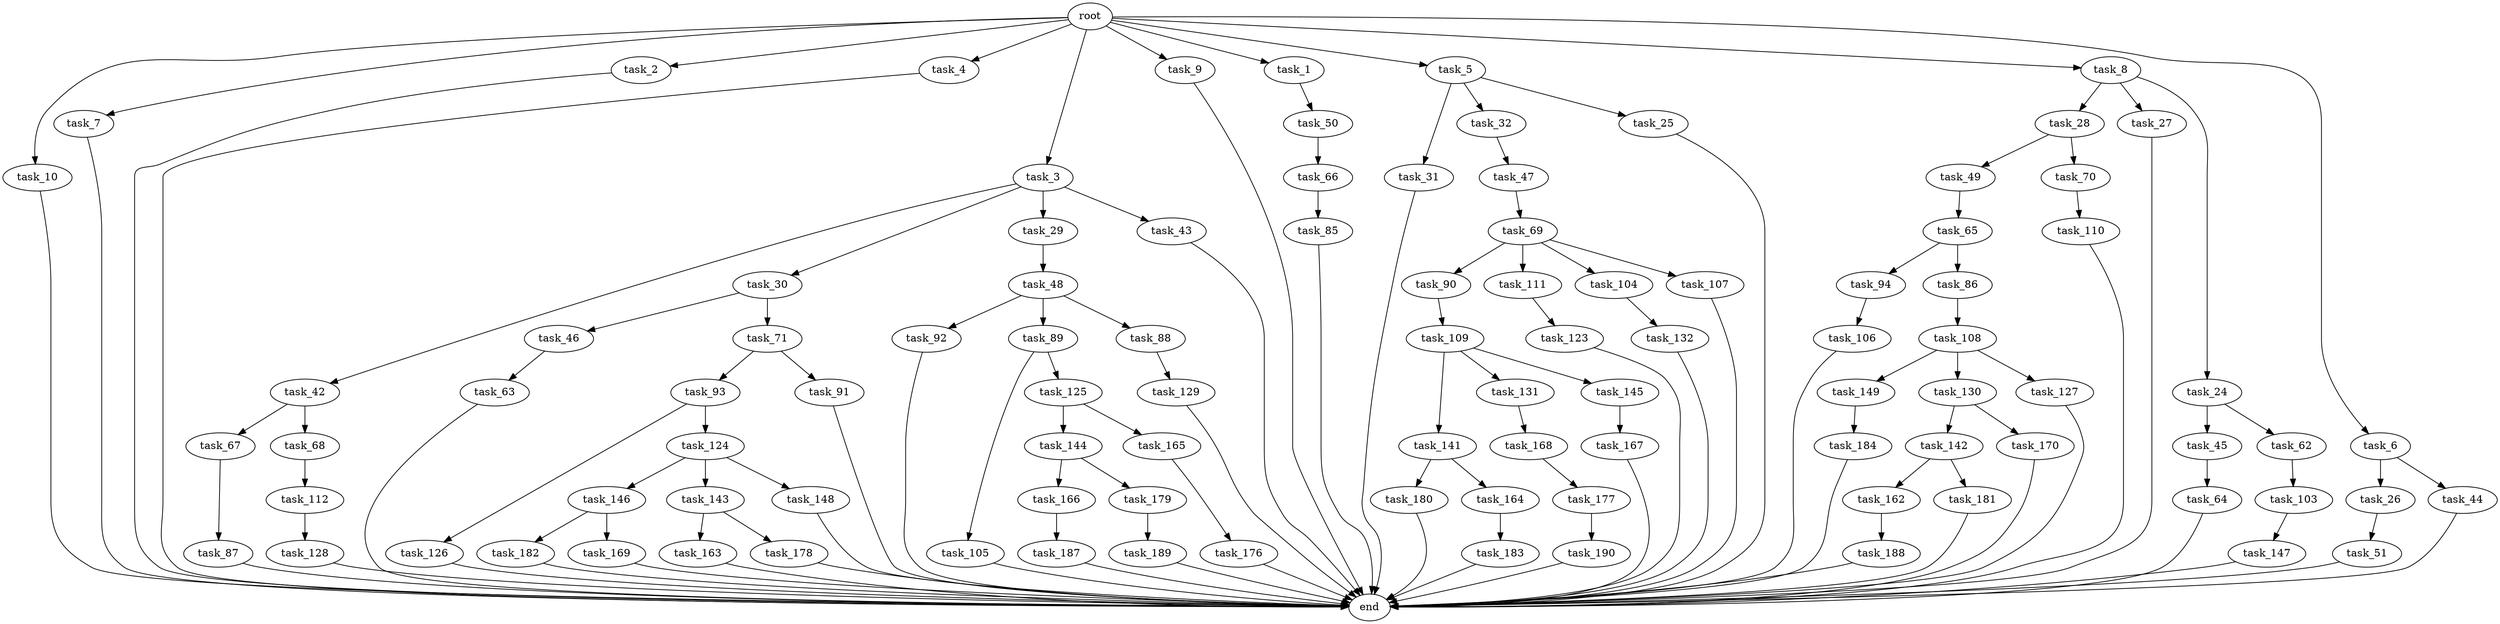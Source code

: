 digraph G {
  task_65 [size="841813590.016000"];
  task_176 [size="1717986918.400000"];
  task_142 [size="154618822.656000"];
  task_162 [size="154618822.656000"];
  task_149 [size="68719476.736000"];
  task_105 [size="154618822.656000"];
  task_182 [size="154618822.656000"];
  task_166 [size="1717986918.400000"];
  task_45 [size="154618822.656000"];
  task_163 [size="1717986918.400000"];
  task_144 [size="1717986918.400000"];
  task_46 [size="274877906.944000"];
  task_179 [size="1717986918.400000"];
  task_177 [size="429496729.600000"];
  task_170 [size="154618822.656000"];
  task_10 [size="2.048000"];
  task_93 [size="429496729.600000"];
  task_28 [size="1099511627.776000"];
  task_50 [size="1717986918.400000"];
  task_71 [size="274877906.944000"];
  task_62 [size="154618822.656000"];
  task_49 [size="274877906.944000"];
  task_146 [size="154618822.656000"];
  task_90 [size="274877906.944000"];
  task_180 [size="274877906.944000"];
  task_27 [size="1099511627.776000"];
  task_168 [size="154618822.656000"];
  task_147 [size="1717986918.400000"];
  task_190 [size="1391569403.904000"];
  task_111 [size="274877906.944000"];
  task_164 [size="274877906.944000"];
  task_126 [size="274877906.944000"];
  task_7 [size="2.048000"];
  task_2 [size="2.048000"];
  task_108 [size="274877906.944000"];
  task_112 [size="841813590.016000"];
  task_42 [size="1391569403.904000"];
  task_109 [size="841813590.016000"];
  task_30 [size="1391569403.904000"];
  task_31 [size="618475290.624000"];
  task_169 [size="154618822.656000"];
  task_110 [size="1099511627.776000"];
  task_104 [size="274877906.944000"];
  task_4 [size="2.048000"];
  task_48 [size="841813590.016000"];
  task_141 [size="841813590.016000"];
  task_85 [size="618475290.624000"];
  task_94 [size="841813590.016000"];
  task_92 [size="274877906.944000"];
  task_129 [size="274877906.944000"];
  task_103 [size="1391569403.904000"];
  task_181 [size="154618822.656000"];
  task_91 [size="429496729.600000"];
  task_106 [size="1099511627.776000"];
  task_89 [size="274877906.944000"];
  task_24 [size="1099511627.776000"];
  task_3 [size="2.048000"];
  task_9 [size="2.048000"];
  task_32 [size="618475290.624000"];
  task_130 [size="68719476.736000"];
  task_143 [size="154618822.656000"];
  task_25 [size="618475290.624000"];
  task_148 [size="154618822.656000"];
  task_86 [size="841813590.016000"];
  task_189 [size="618475290.624000"];
  task_1 [size="2.048000"];
  task_107 [size="274877906.944000"];
  task_26 [size="1391569403.904000"];
  task_69 [size="154618822.656000"];
  task_167 [size="274877906.944000"];
  task_5 [size="2.048000"];
  task_88 [size="274877906.944000"];
  end [size="0.000000"];
  task_8 [size="2.048000"];
  task_87 [size="429496729.600000"];
  task_64 [size="429496729.600000"];
  task_63 [size="1099511627.776000"];
  task_183 [size="274877906.944000"];
  task_131 [size="841813590.016000"];
  task_132 [size="618475290.624000"];
  task_127 [size="68719476.736000"];
  task_29 [size="1391569403.904000"];
  task_145 [size="841813590.016000"];
  task_178 [size="1717986918.400000"];
  root [size="0.000000"];
  task_187 [size="1717986918.400000"];
  task_47 [size="1717986918.400000"];
  task_123 [size="68719476.736000"];
  task_184 [size="1717986918.400000"];
  task_128 [size="154618822.656000"];
  task_44 [size="1391569403.904000"];
  task_6 [size="2.048000"];
  task_70 [size="274877906.944000"];
  task_67 [size="68719476.736000"];
  task_43 [size="1391569403.904000"];
  task_188 [size="1717986918.400000"];
  task_165 [size="1717986918.400000"];
  task_51 [size="274877906.944000"];
  task_125 [size="154618822.656000"];
  task_124 [size="274877906.944000"];
  task_68 [size="68719476.736000"];
  task_66 [size="1391569403.904000"];

  task_65 -> task_86 [size="411041792.000000"];
  task_65 -> task_94 [size="411041792.000000"];
  task_176 -> end [size="1.000000"];
  task_142 -> task_181 [size="75497472.000000"];
  task_142 -> task_162 [size="75497472.000000"];
  task_162 -> task_188 [size="838860800.000000"];
  task_149 -> task_184 [size="838860800.000000"];
  task_105 -> end [size="1.000000"];
  task_182 -> end [size="1.000000"];
  task_166 -> task_187 [size="838860800.000000"];
  task_45 -> task_64 [size="209715200.000000"];
  task_163 -> end [size="1.000000"];
  task_144 -> task_166 [size="838860800.000000"];
  task_144 -> task_179 [size="838860800.000000"];
  task_46 -> task_63 [size="536870912.000000"];
  task_179 -> task_189 [size="301989888.000000"];
  task_177 -> task_190 [size="679477248.000000"];
  task_170 -> end [size="1.000000"];
  task_10 -> end [size="1.000000"];
  task_93 -> task_124 [size="134217728.000000"];
  task_93 -> task_126 [size="134217728.000000"];
  task_28 -> task_70 [size="134217728.000000"];
  task_28 -> task_49 [size="134217728.000000"];
  task_50 -> task_66 [size="679477248.000000"];
  task_71 -> task_91 [size="209715200.000000"];
  task_71 -> task_93 [size="209715200.000000"];
  task_62 -> task_103 [size="679477248.000000"];
  task_49 -> task_65 [size="411041792.000000"];
  task_146 -> task_169 [size="75497472.000000"];
  task_146 -> task_182 [size="75497472.000000"];
  task_90 -> task_109 [size="411041792.000000"];
  task_180 -> end [size="1.000000"];
  task_27 -> end [size="1.000000"];
  task_168 -> task_177 [size="209715200.000000"];
  task_147 -> end [size="1.000000"];
  task_190 -> end [size="1.000000"];
  task_111 -> task_123 [size="33554432.000000"];
  task_164 -> task_183 [size="134217728.000000"];
  task_126 -> end [size="1.000000"];
  task_7 -> end [size="1.000000"];
  task_2 -> end [size="1.000000"];
  task_108 -> task_130 [size="33554432.000000"];
  task_108 -> task_149 [size="33554432.000000"];
  task_108 -> task_127 [size="33554432.000000"];
  task_112 -> task_128 [size="75497472.000000"];
  task_42 -> task_68 [size="33554432.000000"];
  task_42 -> task_67 [size="33554432.000000"];
  task_109 -> task_145 [size="411041792.000000"];
  task_109 -> task_131 [size="411041792.000000"];
  task_109 -> task_141 [size="411041792.000000"];
  task_30 -> task_46 [size="134217728.000000"];
  task_30 -> task_71 [size="134217728.000000"];
  task_31 -> end [size="1.000000"];
  task_169 -> end [size="1.000000"];
  task_110 -> end [size="1.000000"];
  task_104 -> task_132 [size="301989888.000000"];
  task_4 -> end [size="1.000000"];
  task_48 -> task_92 [size="134217728.000000"];
  task_48 -> task_88 [size="134217728.000000"];
  task_48 -> task_89 [size="134217728.000000"];
  task_141 -> task_180 [size="134217728.000000"];
  task_141 -> task_164 [size="134217728.000000"];
  task_85 -> end [size="1.000000"];
  task_94 -> task_106 [size="536870912.000000"];
  task_92 -> end [size="1.000000"];
  task_129 -> end [size="1.000000"];
  task_103 -> task_147 [size="838860800.000000"];
  task_181 -> end [size="1.000000"];
  task_91 -> end [size="1.000000"];
  task_106 -> end [size="1.000000"];
  task_89 -> task_105 [size="75497472.000000"];
  task_89 -> task_125 [size="75497472.000000"];
  task_24 -> task_45 [size="75497472.000000"];
  task_24 -> task_62 [size="75497472.000000"];
  task_3 -> task_29 [size="679477248.000000"];
  task_3 -> task_42 [size="679477248.000000"];
  task_3 -> task_43 [size="679477248.000000"];
  task_3 -> task_30 [size="679477248.000000"];
  task_9 -> end [size="1.000000"];
  task_32 -> task_47 [size="838860800.000000"];
  task_130 -> task_170 [size="75497472.000000"];
  task_130 -> task_142 [size="75497472.000000"];
  task_143 -> task_163 [size="838860800.000000"];
  task_143 -> task_178 [size="838860800.000000"];
  task_25 -> end [size="1.000000"];
  task_148 -> end [size="1.000000"];
  task_86 -> task_108 [size="134217728.000000"];
  task_189 -> end [size="1.000000"];
  task_1 -> task_50 [size="838860800.000000"];
  task_107 -> end [size="1.000000"];
  task_26 -> task_51 [size="134217728.000000"];
  task_69 -> task_107 [size="134217728.000000"];
  task_69 -> task_111 [size="134217728.000000"];
  task_69 -> task_104 [size="134217728.000000"];
  task_69 -> task_90 [size="134217728.000000"];
  task_167 -> end [size="1.000000"];
  task_5 -> task_25 [size="301989888.000000"];
  task_5 -> task_31 [size="301989888.000000"];
  task_5 -> task_32 [size="301989888.000000"];
  task_88 -> task_129 [size="134217728.000000"];
  task_8 -> task_24 [size="536870912.000000"];
  task_8 -> task_28 [size="536870912.000000"];
  task_8 -> task_27 [size="536870912.000000"];
  task_87 -> end [size="1.000000"];
  task_64 -> end [size="1.000000"];
  task_63 -> end [size="1.000000"];
  task_183 -> end [size="1.000000"];
  task_131 -> task_168 [size="75497472.000000"];
  task_132 -> end [size="1.000000"];
  task_127 -> end [size="1.000000"];
  task_29 -> task_48 [size="411041792.000000"];
  task_145 -> task_167 [size="134217728.000000"];
  task_178 -> end [size="1.000000"];
  root -> task_2 [size="1.000000"];
  root -> task_6 [size="1.000000"];
  root -> task_4 [size="1.000000"];
  root -> task_5 [size="1.000000"];
  root -> task_10 [size="1.000000"];
  root -> task_3 [size="1.000000"];
  root -> task_9 [size="1.000000"];
  root -> task_8 [size="1.000000"];
  root -> task_7 [size="1.000000"];
  root -> task_1 [size="1.000000"];
  task_187 -> end [size="1.000000"];
  task_47 -> task_69 [size="75497472.000000"];
  task_123 -> end [size="1.000000"];
  task_184 -> end [size="1.000000"];
  task_128 -> end [size="1.000000"];
  task_44 -> end [size="1.000000"];
  task_6 -> task_26 [size="679477248.000000"];
  task_6 -> task_44 [size="679477248.000000"];
  task_70 -> task_110 [size="536870912.000000"];
  task_67 -> task_87 [size="209715200.000000"];
  task_43 -> end [size="1.000000"];
  task_188 -> end [size="1.000000"];
  task_165 -> task_176 [size="838860800.000000"];
  task_51 -> end [size="1.000000"];
  task_125 -> task_165 [size="838860800.000000"];
  task_125 -> task_144 [size="838860800.000000"];
  task_124 -> task_143 [size="75497472.000000"];
  task_124 -> task_146 [size="75497472.000000"];
  task_124 -> task_148 [size="75497472.000000"];
  task_68 -> task_112 [size="411041792.000000"];
  task_66 -> task_85 [size="301989888.000000"];
}
